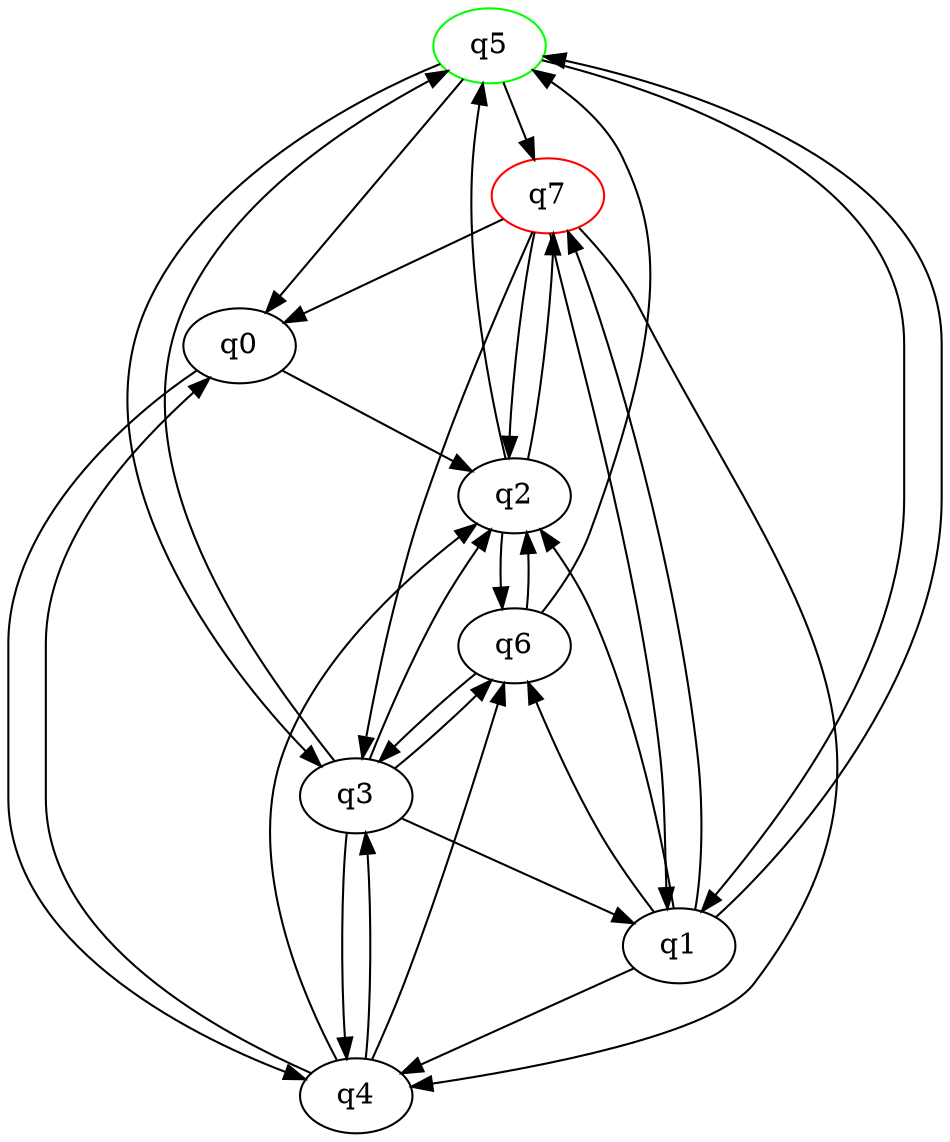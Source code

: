 digraph A{
q5 [initial=1,color=green];
q7 [final=1,color=red];
q0 -> q2;
q0 -> q4;
q1 -> q2;
q1 -> q4;
q1 -> q5;
q1 -> q6;
q1 -> q7;
q2 -> q5;
q2 -> q6;
q2 -> q7;
q3 -> q1;
q3 -> q2;
q3 -> q4;
q3 -> q5;
q3 -> q6;
q4 -> q0;
q4 -> q2;
q4 -> q3;
q4 -> q6;
q5 -> q0;
q5 -> q1;
q5 -> q3;
q5 -> q7;
q6 -> q2;
q6 -> q3;
q6 -> q5;
q7 -> q0;
q7 -> q1;
q7 -> q2;
q7 -> q3;
q7 -> q4;
}